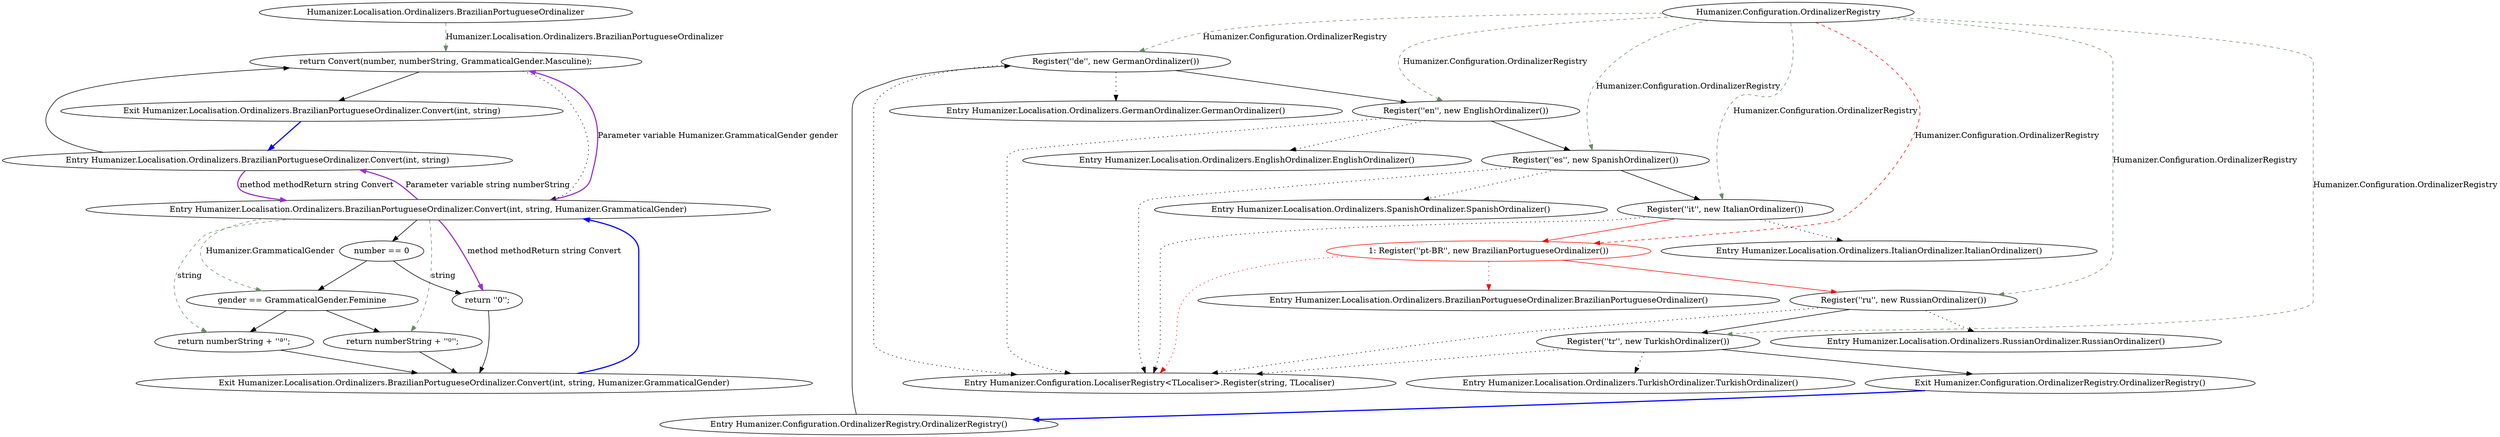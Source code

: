 digraph  {
n10 [label="Humanizer.Localisation.Ordinalizers.BrazilianPortugueseOrdinalizer", span=""];
n0 [cluster="Humanizer.Localisation.Ordinalizers.BrazilianPortugueseOrdinalizer.Convert(int, string)", label="Entry Humanizer.Localisation.Ordinalizers.BrazilianPortugueseOrdinalizer.Convert(int, string)", span="4-4"];
n1 [cluster="Humanizer.Localisation.Ordinalizers.BrazilianPortugueseOrdinalizer.Convert(int, string)", label="return Convert(number, numberString, GrammaticalGender.Masculine);", span="6-6"];
n2 [cluster="Humanizer.Localisation.Ordinalizers.BrazilianPortugueseOrdinalizer.Convert(int, string)", label="Exit Humanizer.Localisation.Ordinalizers.BrazilianPortugueseOrdinalizer.Convert(int, string)", span="4-4"];
n3 [cluster="Humanizer.Localisation.Ordinalizers.BrazilianPortugueseOrdinalizer.Convert(int, string, Humanizer.GrammaticalGender)", label="Entry Humanizer.Localisation.Ordinalizers.BrazilianPortugueseOrdinalizer.Convert(int, string, Humanizer.GrammaticalGender)", span="9-9"];
n4 [cluster="Humanizer.Localisation.Ordinalizers.BrazilianPortugueseOrdinalizer.Convert(int, string, Humanizer.GrammaticalGender)", label="number == 0", span="12-12"];
n6 [cluster="Humanizer.Localisation.Ordinalizers.BrazilianPortugueseOrdinalizer.Convert(int, string, Humanizer.GrammaticalGender)", label="gender == GrammaticalGender.Feminine", span="15-15"];
n7 [cluster="Humanizer.Localisation.Ordinalizers.BrazilianPortugueseOrdinalizer.Convert(int, string, Humanizer.GrammaticalGender)", label="return numberString + ''ª'';", span="16-16"];
n8 [cluster="Humanizer.Localisation.Ordinalizers.BrazilianPortugueseOrdinalizer.Convert(int, string, Humanizer.GrammaticalGender)", label="return numberString + ''º'';", span="18-18"];
n5 [cluster="Humanizer.Localisation.Ordinalizers.BrazilianPortugueseOrdinalizer.Convert(int, string, Humanizer.GrammaticalGender)", label="return ''0'';", span="13-13"];
n9 [cluster="Humanizer.Localisation.Ordinalizers.BrazilianPortugueseOrdinalizer.Convert(int, string, Humanizer.GrammaticalGender)", label="Exit Humanizer.Localisation.Ordinalizers.BrazilianPortugueseOrdinalizer.Convert(int, string, Humanizer.GrammaticalGender)", span="9-9"];
m0_10 [cluster="Humanizer.Configuration.LocaliserRegistry<TLocaliser>.Register(string, TLocaliser)", file="OrdinalizerRegistry.cs", label="Entry Humanizer.Configuration.LocaliserRegistry<TLocaliser>.Register(string, TLocaliser)", span="54-54"];
m0_12 [cluster="Humanizer.Localisation.Ordinalizers.SpanishOrdinalizer.SpanishOrdinalizer()", file="OrdinalizerRegistry.cs", label="Entry Humanizer.Localisation.Ordinalizers.SpanishOrdinalizer.SpanishOrdinalizer()", span="2-2"];
m0_16 [cluster="Humanizer.Localisation.Ordinalizers.TurkishOrdinalizer.TurkishOrdinalizer()", file="OrdinalizerRegistry.cs", label="Entry Humanizer.Localisation.Ordinalizers.TurkishOrdinalizer.TurkishOrdinalizer()", span="7-7"];
m0_14 [cluster="Humanizer.Localisation.Ordinalizers.BrazilianPortugueseOrdinalizer.BrazilianPortugueseOrdinalizer()", file="OrdinalizerRegistry.cs", label="Entry Humanizer.Localisation.Ordinalizers.BrazilianPortugueseOrdinalizer.BrazilianPortugueseOrdinalizer()", span="2-2"];
m0_11 [cluster="Humanizer.Localisation.Ordinalizers.EnglishOrdinalizer.EnglishOrdinalizer()", file="OrdinalizerRegistry.cs", label="Entry Humanizer.Localisation.Ordinalizers.EnglishOrdinalizer.EnglishOrdinalizer()", span="2-2"];
m0_9 [cluster="Humanizer.Localisation.Ordinalizers.GermanOrdinalizer.GermanOrdinalizer()", file="OrdinalizerRegistry.cs", label="Entry Humanizer.Localisation.Ordinalizers.GermanOrdinalizer.GermanOrdinalizer()", span="2-2"];
m0_0 [cluster="Humanizer.Configuration.OrdinalizerRegistry.OrdinalizerRegistry()", file="OrdinalizerRegistry.cs", label="Entry Humanizer.Configuration.OrdinalizerRegistry.OrdinalizerRegistry()", span="6-6"];
m0_1 [cluster="Humanizer.Configuration.OrdinalizerRegistry.OrdinalizerRegistry()", file="OrdinalizerRegistry.cs", label="Register(''de'', new GermanOrdinalizer())", span="8-8"];
m0_2 [cluster="Humanizer.Configuration.OrdinalizerRegistry.OrdinalizerRegistry()", file="OrdinalizerRegistry.cs", label="Register(''en'', new EnglishOrdinalizer())", span="9-9"];
m0_3 [cluster="Humanizer.Configuration.OrdinalizerRegistry.OrdinalizerRegistry()", file="OrdinalizerRegistry.cs", label="Register(''es'', new SpanishOrdinalizer())", span="10-10"];
m0_4 [cluster="Humanizer.Configuration.OrdinalizerRegistry.OrdinalizerRegistry()", file="OrdinalizerRegistry.cs", label="Register(''it'', new ItalianOrdinalizer())", span="11-11"];
m0_5 [cluster="Humanizer.Configuration.OrdinalizerRegistry.OrdinalizerRegistry()", color=red, community=0, file="OrdinalizerRegistry.cs", label="1: Register(''pt-BR'', new BrazilianPortugueseOrdinalizer())", span="12-12"];
m0_6 [cluster="Humanizer.Configuration.OrdinalizerRegistry.OrdinalizerRegistry()", file="OrdinalizerRegistry.cs", label="Register(''ru'', new RussianOrdinalizer())", span="13-13"];
m0_7 [cluster="Humanizer.Configuration.OrdinalizerRegistry.OrdinalizerRegistry()", file="OrdinalizerRegistry.cs", label="Register(''tr'', new TurkishOrdinalizer())", span="14-14"];
m0_8 [cluster="Humanizer.Configuration.OrdinalizerRegistry.OrdinalizerRegistry()", file="OrdinalizerRegistry.cs", label="Exit Humanizer.Configuration.OrdinalizerRegistry.OrdinalizerRegistry()", span="6-6"];
m0_13 [cluster="Humanizer.Localisation.Ordinalizers.ItalianOrdinalizer.ItalianOrdinalizer()", file="OrdinalizerRegistry.cs", label="Entry Humanizer.Localisation.Ordinalizers.ItalianOrdinalizer.ItalianOrdinalizer()", span="2-2"];
m0_15 [cluster="Humanizer.Localisation.Ordinalizers.RussianOrdinalizer.RussianOrdinalizer()", file="OrdinalizerRegistry.cs", label="Entry Humanizer.Localisation.Ordinalizers.RussianOrdinalizer.RussianOrdinalizer()", span="2-2"];
m0_17 [file="OrdinalizerRegistry.cs", label="Humanizer.Configuration.OrdinalizerRegistry", span=""];
n10 -> n1  [color=darkseagreen4, key=1, label="Humanizer.Localisation.Ordinalizers.BrazilianPortugueseOrdinalizer", style=dashed];
n0 -> n1  [key=0, style=solid];
n0 -> n3  [color=darkorchid, key=3, label="method methodReturn string Convert", style=bold];
n1 -> n2  [key=0, style=solid];
n1 -> n3  [key=2, style=dotted];
n2 -> n0  [color=blue, key=0, style=bold];
n3 -> n4  [key=0, style=solid];
n3 -> n6  [color=darkseagreen4, key=1, label="Humanizer.GrammaticalGender", style=dashed];
n3 -> n7  [color=darkseagreen4, key=1, label=string, style=dashed];
n3 -> n8  [color=darkseagreen4, key=1, label=string, style=dashed];
n3 -> n0  [color=darkorchid, key=3, label="Parameter variable string numberString", style=bold];
n3 -> n1  [color=darkorchid, key=3, label="Parameter variable Humanizer.GrammaticalGender gender", style=bold];
n3 -> n5  [color=darkorchid, key=3, label="method methodReturn string Convert", style=bold];
n4 -> n5  [key=0, style=solid];
n4 -> n6  [key=0, style=solid];
n6 -> n7  [key=0, style=solid];
n6 -> n8  [key=0, style=solid];
n7 -> n9  [key=0, style=solid];
n8 -> n9  [key=0, style=solid];
n5 -> n9  [key=0, style=solid];
n9 -> n3  [color=blue, key=0, style=bold];
m0_0 -> m0_1  [key=0, style=solid];
m0_1 -> m0_2  [key=0, style=solid];
m0_1 -> m0_9  [key=2, style=dotted];
m0_1 -> m0_10  [key=2, style=dotted];
m0_2 -> m0_3  [key=0, style=solid];
m0_2 -> m0_11  [key=2, style=dotted];
m0_2 -> m0_10  [key=2, style=dotted];
m0_3 -> m0_4  [key=0, style=solid];
m0_3 -> m0_12  [key=2, style=dotted];
m0_3 -> m0_10  [key=2, style=dotted];
m0_4 -> m0_5  [color=red, key=0, style=solid];
m0_4 -> m0_13  [key=2, style=dotted];
m0_4 -> m0_10  [key=2, style=dotted];
m0_5 -> m0_6  [color=red, key=0, style=solid];
m0_5 -> m0_14  [color=red, key=2, style=dotted];
m0_5 -> m0_10  [color=red, key=2, style=dotted];
m0_6 -> m0_7  [key=0, style=solid];
m0_6 -> m0_15  [key=2, style=dotted];
m0_6 -> m0_10  [key=2, style=dotted];
m0_7 -> m0_8  [key=0, style=solid];
m0_7 -> m0_16  [key=2, style=dotted];
m0_7 -> m0_10  [key=2, style=dotted];
m0_8 -> m0_0  [color=blue, key=0, style=bold];
m0_17 -> m0_1  [color=darkseagreen4, key=1, label="Humanizer.Configuration.OrdinalizerRegistry", style=dashed];
m0_17 -> m0_2  [color=darkseagreen4, key=1, label="Humanizer.Configuration.OrdinalizerRegistry", style=dashed];
m0_17 -> m0_3  [color=darkseagreen4, key=1, label="Humanizer.Configuration.OrdinalizerRegistry", style=dashed];
m0_17 -> m0_4  [color=darkseagreen4, key=1, label="Humanizer.Configuration.OrdinalizerRegistry", style=dashed];
m0_17 -> m0_5  [color=red, key=1, label="Humanizer.Configuration.OrdinalizerRegistry", style=dashed];
m0_17 -> m0_6  [color=darkseagreen4, key=1, label="Humanizer.Configuration.OrdinalizerRegistry", style=dashed];
m0_17 -> m0_7  [color=darkseagreen4, key=1, label="Humanizer.Configuration.OrdinalizerRegistry", style=dashed];
}
